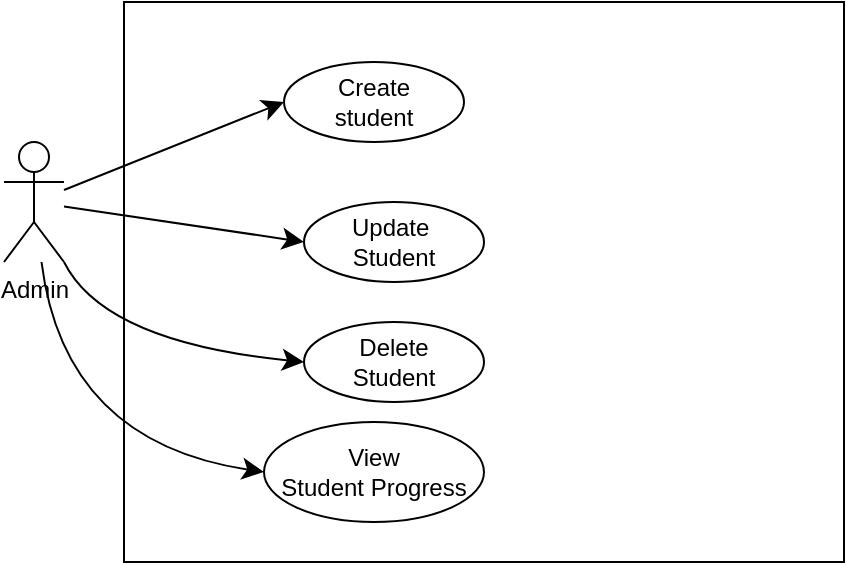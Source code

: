 <mxfile version="28.1.2">
  <diagram name="Page-1" id="4V5J1smxXN-jhWWsk9tZ">
    <mxGraphModel dx="1062" dy="676" grid="1" gridSize="10" guides="1" tooltips="1" connect="1" arrows="1" fold="1" page="1" pageScale="1" pageWidth="850" pageHeight="1100" math="0" shadow="0">
      <root>
        <mxCell id="0" />
        <mxCell id="1" parent="0" />
        <mxCell id="GZ_3eoc9SKTKV_-44H5e-12" value="" style="rounded=0;whiteSpace=wrap;html=1;" parent="1" vertex="1">
          <mxGeometry x="140" y="130" width="360" height="280" as="geometry" />
        </mxCell>
        <mxCell id="GZ_3eoc9SKTKV_-44H5e-13" style="edgeStyle=none;curved=1;rounded=0;orthogonalLoop=1;jettySize=auto;html=1;entryX=0;entryY=0.5;entryDx=0;entryDy=0;fontSize=12;startSize=8;endSize=8;" parent="1" source="GZ_3eoc9SKTKV_-44H5e-1" target="GZ_3eoc9SKTKV_-44H5e-7" edge="1">
          <mxGeometry relative="1" as="geometry" />
        </mxCell>
        <mxCell id="GZ_3eoc9SKTKV_-44H5e-15" style="edgeStyle=none;curved=1;rounded=0;orthogonalLoop=1;jettySize=auto;html=1;entryX=0;entryY=0.5;entryDx=0;entryDy=0;fontSize=12;startSize=8;endSize=8;" parent="1" source="GZ_3eoc9SKTKV_-44H5e-1" target="GZ_3eoc9SKTKV_-44H5e-9" edge="1">
          <mxGeometry relative="1" as="geometry" />
        </mxCell>
        <mxCell id="GZ_3eoc9SKTKV_-44H5e-16" style="edgeStyle=none;curved=1;rounded=0;orthogonalLoop=1;jettySize=auto;html=1;entryX=0;entryY=0.5;entryDx=0;entryDy=0;fontSize=12;startSize=8;endSize=8;" parent="1" source="GZ_3eoc9SKTKV_-44H5e-1" target="GZ_3eoc9SKTKV_-44H5e-11" edge="1">
          <mxGeometry relative="1" as="geometry">
            <Array as="points">
              <mxPoint x="110" y="350" />
            </Array>
          </mxGeometry>
        </mxCell>
        <mxCell id="GZ_3eoc9SKTKV_-44H5e-17" style="edgeStyle=none;curved=1;rounded=0;orthogonalLoop=1;jettySize=auto;html=1;entryX=0;entryY=0.5;entryDx=0;entryDy=0;fontSize=12;startSize=8;endSize=8;" parent="1" source="GZ_3eoc9SKTKV_-44H5e-1" target="GZ_3eoc9SKTKV_-44H5e-10" edge="1">
          <mxGeometry relative="1" as="geometry">
            <Array as="points">
              <mxPoint x="130" y="300" />
            </Array>
          </mxGeometry>
        </mxCell>
        <mxCell id="GZ_3eoc9SKTKV_-44H5e-1" value="Admin" style="shape=umlActor;verticalLabelPosition=bottom;verticalAlign=top;html=1;outlineConnect=0;" parent="1" vertex="1">
          <mxGeometry x="80" y="200" width="30" height="60" as="geometry" />
        </mxCell>
        <mxCell id="GZ_3eoc9SKTKV_-44H5e-7" value="Create&lt;br&gt;student" style="ellipse;whiteSpace=wrap;html=1;" parent="1" vertex="1">
          <mxGeometry x="220" y="160" width="90" height="40" as="geometry" />
        </mxCell>
        <mxCell id="GZ_3eoc9SKTKV_-44H5e-9" value="Update&amp;nbsp;&lt;br&gt;Student" style="ellipse;whiteSpace=wrap;html=1;" parent="1" vertex="1">
          <mxGeometry x="230" y="230" width="90" height="40" as="geometry" />
        </mxCell>
        <mxCell id="GZ_3eoc9SKTKV_-44H5e-10" value="Delete&lt;br&gt;Student" style="ellipse;whiteSpace=wrap;html=1;" parent="1" vertex="1">
          <mxGeometry x="230" y="290" width="90" height="40" as="geometry" />
        </mxCell>
        <mxCell id="GZ_3eoc9SKTKV_-44H5e-11" value="View&lt;br&gt;Student Progress" style="ellipse;whiteSpace=wrap;html=1;" parent="1" vertex="1">
          <mxGeometry x="210" y="340" width="110" height="50" as="geometry" />
        </mxCell>
      </root>
    </mxGraphModel>
  </diagram>
</mxfile>
